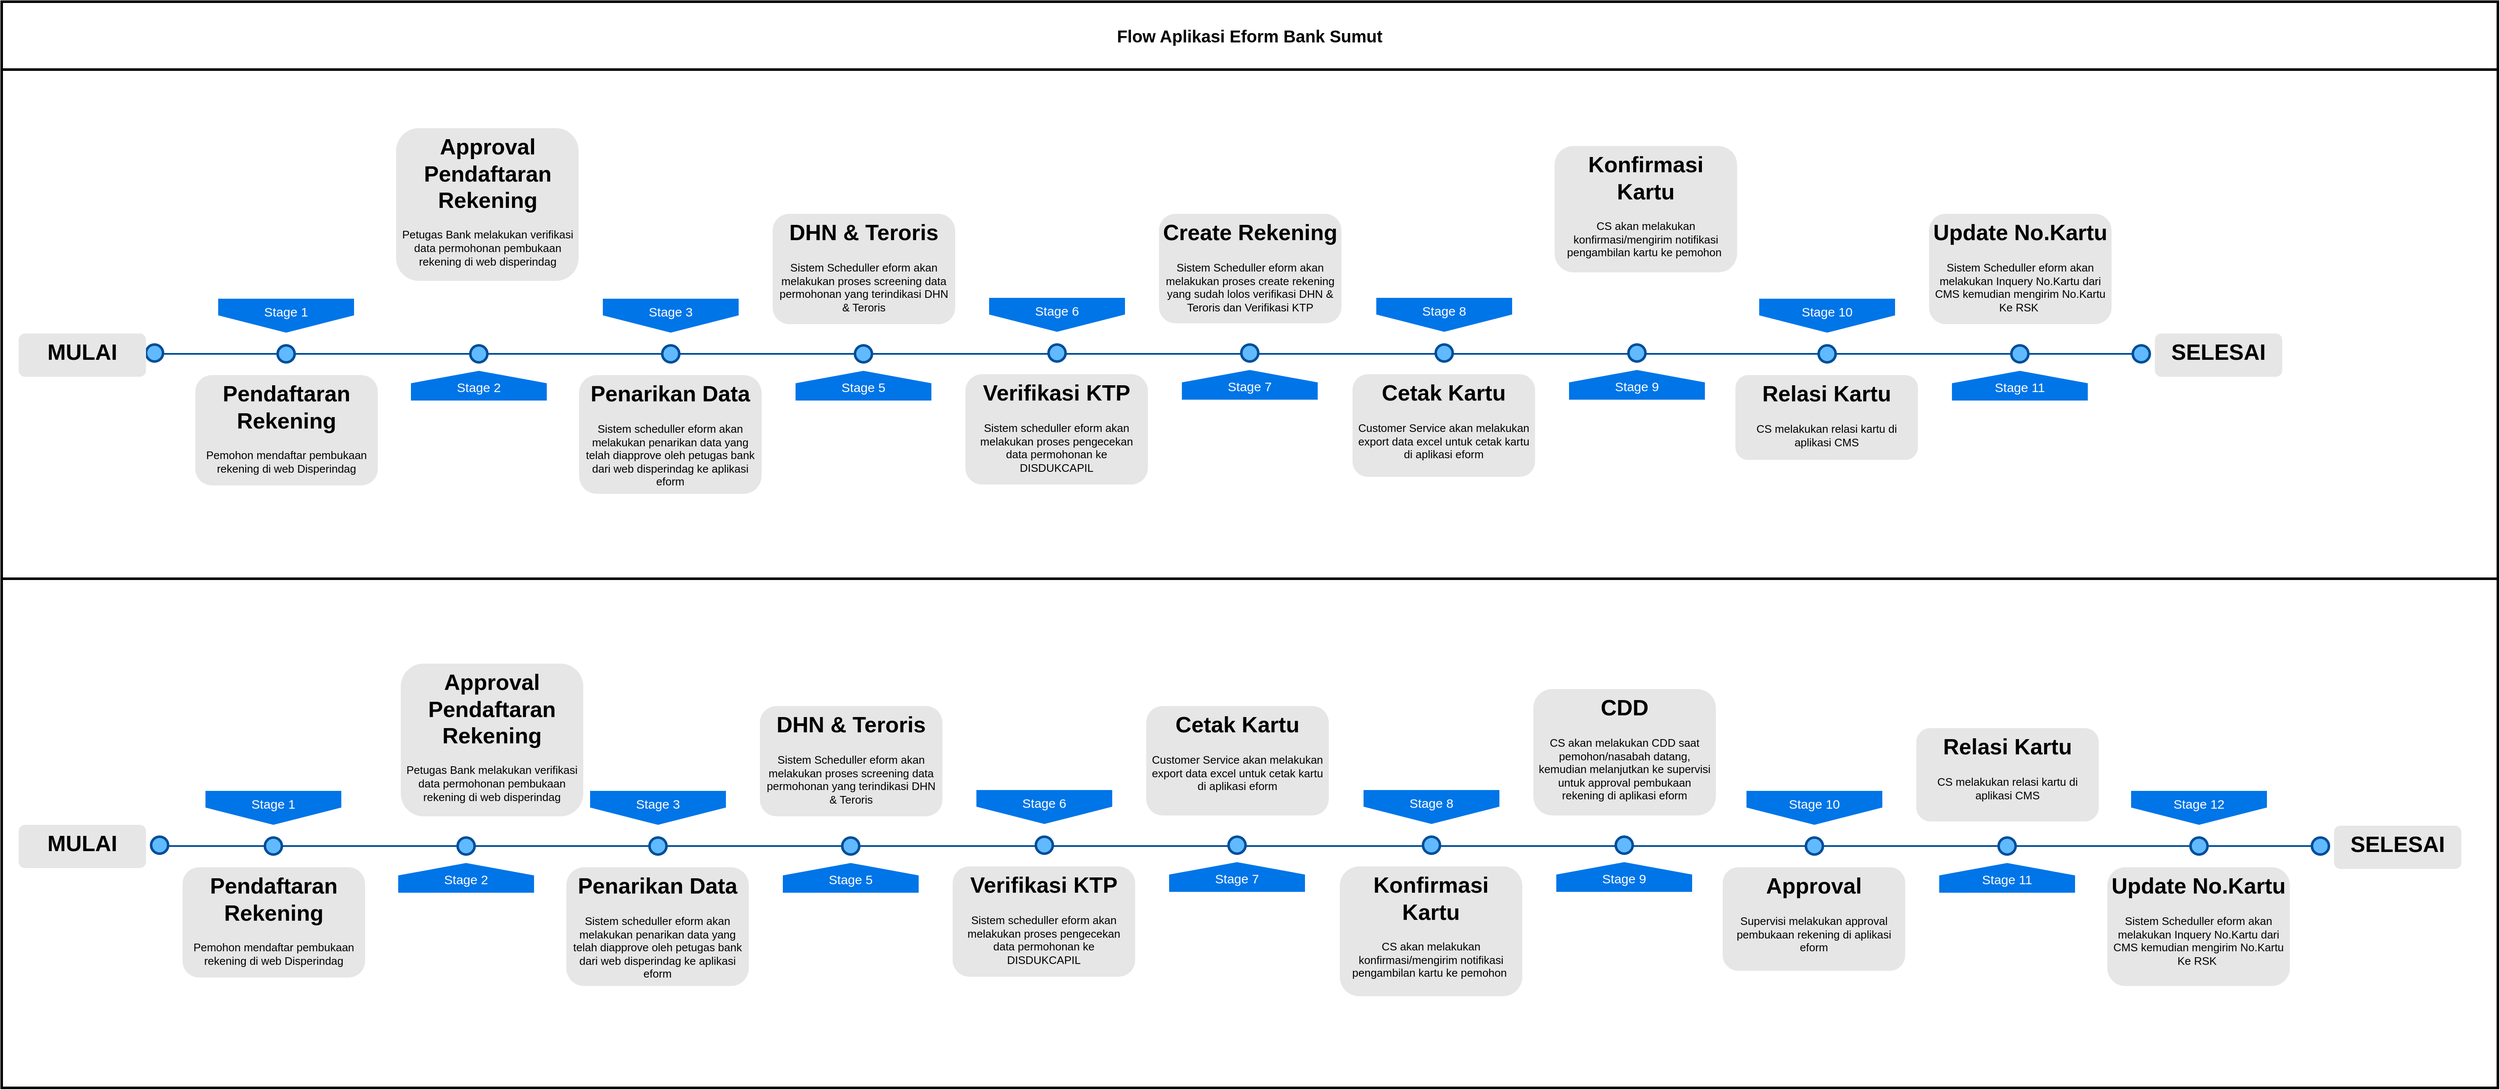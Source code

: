 <mxfile version="24.4.6" type="github">
  <diagram name="Page-1" id="82e54ff1-d628-8f03-85c4-9753963a91cd">
    <mxGraphModel dx="3614" dy="2216" grid="1" gridSize="10" guides="1" tooltips="1" connect="1" arrows="1" fold="1" page="1" pageScale="1" pageWidth="1100" pageHeight="850" background="none" math="0" shadow="0">
      <root>
        <mxCell id="0" />
        <mxCell id="1" parent="0" />
        <mxCell id="F7tV-mpWZa9fraZC_7Pp-73" value="" style="shape=table;startSize=0;container=1;collapsible=0;childLayout=tableLayout;movable=1;resizable=1;rotatable=1;deletable=1;editable=1;locked=0;connectable=1;gradientColor=none;swimlaneFillColor=none;strokeWidth=3;" vertex="1" parent="1">
          <mxGeometry width="2940" height="1280" as="geometry" />
        </mxCell>
        <mxCell id="F7tV-mpWZa9fraZC_7Pp-74" value="" style="shape=tableRow;horizontal=0;startSize=0;swimlaneHead=0;swimlaneBody=0;strokeColor=inherit;top=0;left=0;bottom=0;right=0;collapsible=0;dropTarget=0;fillColor=none;points=[[0,0.5],[1,0.5]];portConstraint=eastwest;" vertex="1" parent="F7tV-mpWZa9fraZC_7Pp-73">
          <mxGeometry width="2940" height="80" as="geometry" />
        </mxCell>
        <mxCell id="F7tV-mpWZa9fraZC_7Pp-75" value="&lt;b&gt;&lt;font style=&quot;font-size: 20px;&quot;&gt;Flow Aplikasi Eform Bank Sumut&lt;/font&gt;&lt;/b&gt;" style="shape=partialRectangle;html=1;whiteSpace=wrap;connectable=0;strokeColor=inherit;overflow=hidden;fillColor=none;top=0;left=0;bottom=0;right=0;pointerEvents=1;" vertex="1" parent="F7tV-mpWZa9fraZC_7Pp-74">
          <mxGeometry width="2940" height="80" as="geometry">
            <mxRectangle width="2940" height="80" as="alternateBounds" />
          </mxGeometry>
        </mxCell>
        <mxCell id="F7tV-mpWZa9fraZC_7Pp-76" value="" style="shape=tableRow;horizontal=0;startSize=0;swimlaneHead=0;swimlaneBody=0;strokeColor=inherit;top=0;left=0;bottom=0;right=0;collapsible=0;dropTarget=0;fillColor=none;points=[[0,0.5],[1,0.5]];portConstraint=eastwest;" vertex="1" parent="F7tV-mpWZa9fraZC_7Pp-73">
          <mxGeometry y="80" width="2940" height="600" as="geometry" />
        </mxCell>
        <mxCell id="F7tV-mpWZa9fraZC_7Pp-77" value="" style="shape=partialRectangle;html=1;whiteSpace=wrap;connectable=0;strokeColor=inherit;overflow=hidden;fillColor=none;top=0;left=0;bottom=0;right=0;pointerEvents=1;" vertex="1" parent="F7tV-mpWZa9fraZC_7Pp-76">
          <mxGeometry width="2940" height="600" as="geometry">
            <mxRectangle width="2940" height="600" as="alternateBounds" />
          </mxGeometry>
        </mxCell>
        <mxCell id="F7tV-mpWZa9fraZC_7Pp-80" value="" style="shape=tableRow;horizontal=0;startSize=0;swimlaneHead=0;swimlaneBody=0;strokeColor=inherit;top=0;left=0;bottom=0;right=0;collapsible=0;dropTarget=0;fillColor=none;points=[[0,0.5],[1,0.5]];portConstraint=eastwest;" vertex="1" parent="F7tV-mpWZa9fraZC_7Pp-73">
          <mxGeometry y="680" width="2940" height="600" as="geometry" />
        </mxCell>
        <mxCell id="F7tV-mpWZa9fraZC_7Pp-81" value="" style="shape=partialRectangle;html=1;whiteSpace=wrap;connectable=0;strokeColor=inherit;overflow=hidden;fillColor=none;top=0;left=0;bottom=0;right=0;pointerEvents=1;movable=0;resizable=0;rotatable=0;deletable=0;editable=0;locked=1;" vertex="1" parent="F7tV-mpWZa9fraZC_7Pp-80">
          <mxGeometry width="2940" height="600" as="geometry">
            <mxRectangle width="2940" height="600" as="alternateBounds" />
          </mxGeometry>
        </mxCell>
        <mxCell id="4ec97bd9e5d20128-1" value="" style="line;strokeWidth=2;html=1;fillColor=none;fontSize=28;fontColor=#004D99;strokeColor=#004D99;" parent="1" vertex="1">
          <mxGeometry x="175" y="410" width="2350" height="10" as="geometry" />
        </mxCell>
        <mxCell id="4ec97bd9e5d20128-5" value="Stage 1" style="shape=offPageConnector;whiteSpace=wrap;html=1;fillColor=#0075E8;fontSize=15;fontColor=#FFFFFF;size=0.509;verticalAlign=top;strokeColor=none;" parent="1" vertex="1">
          <mxGeometry x="255" y="350" width="160" height="40" as="geometry" />
        </mxCell>
        <mxCell id="4ec97bd9e5d20128-6" value="&lt;span&gt;Stage 3&lt;/span&gt;" style="shape=offPageConnector;whiteSpace=wrap;html=1;fillColor=#0075E8;fontSize=15;fontColor=#FFFFFF;size=0.509;verticalAlign=top;strokeColor=none;" parent="1" vertex="1">
          <mxGeometry x="708" y="350" width="160" height="40" as="geometry" />
        </mxCell>
        <mxCell id="4ec97bd9e5d20128-7" value="&lt;span&gt;Stage 2&lt;/span&gt;" style="shape=offPageConnector;whiteSpace=wrap;html=1;fillColor=#0075E8;fontSize=15;fontColor=#FFFFFF;size=0.418;flipV=1;verticalAlign=bottom;strokeColor=none;spacingBottom=4;" parent="1" vertex="1">
          <mxGeometry x="482" y="435" width="160" height="35" as="geometry" />
        </mxCell>
        <mxCell id="4ec97bd9e5d20128-8" value="&lt;span&gt;Stage 5&lt;/span&gt;" style="shape=offPageConnector;whiteSpace=wrap;html=1;fillColor=#0075E8;fontSize=15;fontColor=#FFFFFF;size=0.418;flipV=1;verticalAlign=bottom;strokeColor=none;spacingBottom=4;" parent="1" vertex="1">
          <mxGeometry x="935" y="435" width="160" height="35" as="geometry" />
        </mxCell>
        <mxCell id="4ec97bd9e5d20128-9" value="" style="ellipse;whiteSpace=wrap;html=1;fillColor=#61BAFF;fontSize=28;fontColor=#004D99;strokeWidth=3;strokeColor=#004D99;" parent="1" vertex="1">
          <mxGeometry x="325" y="405" width="20" height="20" as="geometry" />
        </mxCell>
        <mxCell id="4ec97bd9e5d20128-10" value="" style="ellipse;whiteSpace=wrap;html=1;fillColor=#61BAFF;fontSize=28;fontColor=#004D99;strokeWidth=3;strokeColor=#004D99;" parent="1" vertex="1">
          <mxGeometry x="552" y="405" width="20" height="20" as="geometry" />
        </mxCell>
        <mxCell id="4ec97bd9e5d20128-11" value="" style="ellipse;whiteSpace=wrap;html=1;fillColor=#61BAFF;fontSize=28;fontColor=#004D99;strokeWidth=3;strokeColor=#004D99;" parent="1" vertex="1">
          <mxGeometry x="778" y="405" width="20" height="20" as="geometry" />
        </mxCell>
        <mxCell id="4ec97bd9e5d20128-13" value="" style="ellipse;whiteSpace=wrap;html=1;fillColor=#61BAFF;fontSize=28;fontColor=#004D99;strokeWidth=3;strokeColor=#004D99;" parent="1" vertex="1">
          <mxGeometry x="1005" y="405" width="20" height="20" as="geometry" />
        </mxCell>
        <mxCell id="4ec97bd9e5d20128-14" value="&lt;h1&gt;Pendaftaran Rekening&lt;/h1&gt;&lt;p&gt;Pemohon mendaftar pembukaan rekening di web Disperindag&lt;/p&gt;" style="text;html=1;spacing=5;spacingTop=-20;whiteSpace=wrap;overflow=hidden;strokeColor=none;strokeWidth=3;fillColor=#E6E6E6;fontSize=13;fontColor=#000000;align=center;rounded=1;" parent="1" vertex="1">
          <mxGeometry x="228" y="440" width="215" height="130" as="geometry" />
        </mxCell>
        <mxCell id="4ec97bd9e5d20128-16" value="&lt;h1&gt;Approval Pendaftaran Rekening&lt;/h1&gt;&lt;p&gt;Petugas Bank melakukan verifikasi data permohonan pembukaan rekening di web disperindag&lt;/p&gt;" style="text;html=1;spacing=5;spacingTop=-20;whiteSpace=wrap;overflow=hidden;strokeColor=none;strokeWidth=3;fillColor=#E6E6E6;fontSize=13;fontColor=#000000;align=center;rounded=1;" parent="1" vertex="1">
          <mxGeometry x="464.5" y="149" width="215" height="180" as="geometry" />
        </mxCell>
        <mxCell id="4ec97bd9e5d20128-17" value="&lt;h1&gt;&amp;nbsp;Penarikan Data&amp;nbsp;&lt;/h1&gt;&lt;p&gt;Sistem scheduller eform akan melakukan penarikan data yang telah diapprove oleh petugas bank dari web disperindag ke aplikasi eform&lt;/p&gt;" style="text;html=1;spacing=5;spacingTop=-20;whiteSpace=wrap;overflow=hidden;strokeColor=none;strokeWidth=3;fillColor=#E6E6E6;fontSize=13;fontColor=#000000;align=center;rounded=1;" parent="1" vertex="1">
          <mxGeometry x="680" y="440" width="215" height="140" as="geometry" />
        </mxCell>
        <mxCell id="4ec97bd9e5d20128-18" value="&lt;h1&gt;DHN &amp;amp; Teroris&lt;/h1&gt;&lt;p&gt;Sistem Scheduller eform akan melakukan proses&amp;nbsp;screening data permohonan yang terindikasi DHN &amp;amp; Teroris&lt;/p&gt;" style="text;html=1;spacing=5;spacingTop=-20;whiteSpace=wrap;overflow=hidden;strokeColor=none;strokeWidth=3;fillColor=#E6E6E6;fontSize=13;fontColor=#000000;align=center;rounded=1;" parent="1" vertex="1">
          <mxGeometry x="908" y="250" width="215" height="130" as="geometry" />
        </mxCell>
        <mxCell id="F7tV-mpWZa9fraZC_7Pp-2" value="&lt;span&gt;Stage 6&lt;/span&gt;" style="shape=offPageConnector;whiteSpace=wrap;html=1;fillColor=#0075E8;fontSize=15;fontColor=#FFFFFF;size=0.509;verticalAlign=top;strokeColor=none;" vertex="1" parent="1">
          <mxGeometry x="1163" y="349" width="160" height="40" as="geometry" />
        </mxCell>
        <mxCell id="F7tV-mpWZa9fraZC_7Pp-3" value="&lt;span&gt;Stage 7&lt;/span&gt;" style="shape=offPageConnector;whiteSpace=wrap;html=1;fillColor=#0075E8;fontSize=15;fontColor=#FFFFFF;size=0.418;flipV=1;verticalAlign=bottom;strokeColor=none;spacingBottom=4;" vertex="1" parent="1">
          <mxGeometry x="1390" y="434" width="160" height="35" as="geometry" />
        </mxCell>
        <mxCell id="F7tV-mpWZa9fraZC_7Pp-4" value="" style="ellipse;whiteSpace=wrap;html=1;fillColor=#61BAFF;fontSize=28;fontColor=#004D99;strokeWidth=3;strokeColor=#004D99;" vertex="1" parent="1">
          <mxGeometry x="1233" y="404" width="20" height="20" as="geometry" />
        </mxCell>
        <mxCell id="F7tV-mpWZa9fraZC_7Pp-5" value="" style="ellipse;whiteSpace=wrap;html=1;fillColor=#61BAFF;fontSize=28;fontColor=#004D99;strokeWidth=3;strokeColor=#004D99;" vertex="1" parent="1">
          <mxGeometry x="1460" y="404" width="20" height="20" as="geometry" />
        </mxCell>
        <mxCell id="F7tV-mpWZa9fraZC_7Pp-6" value="&lt;h1&gt;&amp;nbsp;Verifikasi KTP&amp;nbsp;&lt;/h1&gt;&lt;p&gt;Sistem scheduller eform akan melakukan proses pengecekan data permohonan ke DISDUKCAPIL&lt;/p&gt;" style="text;html=1;spacing=5;spacingTop=-20;whiteSpace=wrap;overflow=hidden;strokeColor=none;strokeWidth=3;fillColor=#E6E6E6;fontSize=13;fontColor=#000000;align=center;rounded=1;" vertex="1" parent="1">
          <mxGeometry x="1135" y="439" width="215" height="130" as="geometry" />
        </mxCell>
        <mxCell id="F7tV-mpWZa9fraZC_7Pp-7" value="&lt;h1&gt;Create Rekening&lt;/h1&gt;&lt;p&gt;Sistem Scheduller eform akan melakukan proses create rekening yang sudah lolos verifikasi DHN &amp;amp; Teroris dan Verifikasi KTP&lt;/p&gt;" style="text;html=1;spacing=5;spacingTop=-20;whiteSpace=wrap;overflow=hidden;strokeColor=none;strokeWidth=3;fillColor=#E6E6E6;fontSize=13;fontColor=#000000;align=center;rounded=1;" vertex="1" parent="1">
          <mxGeometry x="1363" y="250" width="215" height="129" as="geometry" />
        </mxCell>
        <mxCell id="F7tV-mpWZa9fraZC_7Pp-8" value="&lt;span&gt;Stage 8&lt;/span&gt;" style="shape=offPageConnector;whiteSpace=wrap;html=1;fillColor=#0075E8;fontSize=15;fontColor=#FFFFFF;size=0.509;verticalAlign=top;strokeColor=none;" vertex="1" parent="1">
          <mxGeometry x="1619" y="349" width="160" height="40" as="geometry" />
        </mxCell>
        <mxCell id="F7tV-mpWZa9fraZC_7Pp-9" value="&lt;span&gt;Stage 9&lt;/span&gt;" style="shape=offPageConnector;whiteSpace=wrap;html=1;fillColor=#0075E8;fontSize=15;fontColor=#FFFFFF;size=0.418;flipV=1;verticalAlign=bottom;strokeColor=none;spacingBottom=4;" vertex="1" parent="1">
          <mxGeometry x="1846" y="434" width="160" height="35" as="geometry" />
        </mxCell>
        <mxCell id="F7tV-mpWZa9fraZC_7Pp-10" value="" style="ellipse;whiteSpace=wrap;html=1;fillColor=#61BAFF;fontSize=28;fontColor=#004D99;strokeWidth=3;strokeColor=#004D99;" vertex="1" parent="1">
          <mxGeometry x="1689" y="404" width="20" height="20" as="geometry" />
        </mxCell>
        <mxCell id="F7tV-mpWZa9fraZC_7Pp-11" value="" style="ellipse;whiteSpace=wrap;html=1;fillColor=#61BAFF;fontSize=28;fontColor=#004D99;strokeWidth=3;strokeColor=#004D99;" vertex="1" parent="1">
          <mxGeometry x="1916" y="404" width="20" height="20" as="geometry" />
        </mxCell>
        <mxCell id="F7tV-mpWZa9fraZC_7Pp-12" value="&lt;h1&gt;&amp;nbsp;Cetak Kartu&amp;nbsp;&lt;/h1&gt;&lt;p&gt;Customer Service akan melakukan export data excel untuk cetak kartu di aplikasi eform&lt;/p&gt;" style="text;html=1;spacing=5;spacingTop=-20;whiteSpace=wrap;overflow=hidden;strokeColor=none;strokeWidth=3;fillColor=#E6E6E6;fontSize=13;fontColor=#000000;align=center;rounded=1;" vertex="1" parent="1">
          <mxGeometry x="1591" y="439" width="215" height="121" as="geometry" />
        </mxCell>
        <mxCell id="F7tV-mpWZa9fraZC_7Pp-13" value="&lt;h1&gt;Konfirmasi Kartu&lt;/h1&gt;&lt;p&gt;CS akan melakukan konfirmasi/mengirim notifikasi pengambilan kartu ke pemohon&amp;nbsp;&lt;/p&gt;" style="text;html=1;spacing=5;spacingTop=-20;whiteSpace=wrap;overflow=hidden;strokeColor=none;strokeWidth=3;fillColor=#E6E6E6;fontSize=13;fontColor=#000000;align=center;rounded=1;" vertex="1" parent="1">
          <mxGeometry x="1829" y="170" width="215" height="149" as="geometry" />
        </mxCell>
        <mxCell id="F7tV-mpWZa9fraZC_7Pp-14" value="&lt;span&gt;Stage 10&lt;/span&gt;" style="shape=offPageConnector;whiteSpace=wrap;html=1;fillColor=#0075E8;fontSize=15;fontColor=#FFFFFF;size=0.509;verticalAlign=top;strokeColor=none;" vertex="1" parent="1">
          <mxGeometry x="2070" y="350" width="160" height="40" as="geometry" />
        </mxCell>
        <mxCell id="F7tV-mpWZa9fraZC_7Pp-15" value="&lt;span&gt;Stage 11&lt;/span&gt;" style="shape=offPageConnector;whiteSpace=wrap;html=1;fillColor=#0075E8;fontSize=15;fontColor=#FFFFFF;size=0.418;flipV=1;verticalAlign=bottom;strokeColor=none;spacingBottom=4;" vertex="1" parent="1">
          <mxGeometry x="2297" y="435" width="160" height="35" as="geometry" />
        </mxCell>
        <mxCell id="F7tV-mpWZa9fraZC_7Pp-16" value="" style="ellipse;whiteSpace=wrap;html=1;fillColor=#61BAFF;fontSize=28;fontColor=#004D99;strokeWidth=3;strokeColor=#004D99;" vertex="1" parent="1">
          <mxGeometry x="2140" y="405" width="20" height="20" as="geometry" />
        </mxCell>
        <mxCell id="F7tV-mpWZa9fraZC_7Pp-17" value="" style="ellipse;whiteSpace=wrap;html=1;fillColor=#61BAFF;fontSize=28;fontColor=#004D99;strokeWidth=3;strokeColor=#004D99;" vertex="1" parent="1">
          <mxGeometry x="2367" y="405" width="20" height="20" as="geometry" />
        </mxCell>
        <mxCell id="F7tV-mpWZa9fraZC_7Pp-18" value="&lt;h1&gt;&amp;nbsp;Relasi Kartu&amp;nbsp;&lt;/h1&gt;&lt;p&gt;CS melakukan relasi kartu di aplikasi CMS&lt;/p&gt;" style="text;html=1;spacing=5;spacingTop=-20;whiteSpace=wrap;overflow=hidden;strokeColor=none;strokeWidth=3;fillColor=#E6E6E6;fontSize=13;fontColor=#000000;align=center;rounded=1;" vertex="1" parent="1">
          <mxGeometry x="2042" y="440" width="215" height="100" as="geometry" />
        </mxCell>
        <mxCell id="F7tV-mpWZa9fraZC_7Pp-19" value="&lt;h1&gt;Update No.Kartu&lt;/h1&gt;&lt;p&gt;Sistem Scheduller eform akan melakukan Inquery No.Kartu dari CMS kemudian mengirim No.Kartu Ke RSK&amp;nbsp;&lt;/p&gt;" style="text;html=1;spacing=5;spacingTop=-20;whiteSpace=wrap;overflow=hidden;strokeColor=none;strokeWidth=3;fillColor=#E6E6E6;fontSize=13;fontColor=#000000;align=center;rounded=1;" vertex="1" parent="1">
          <mxGeometry x="2270" y="250" width="215" height="130" as="geometry" />
        </mxCell>
        <mxCell id="F7tV-mpWZa9fraZC_7Pp-20" value="&lt;h1&gt;SELESAI&lt;/h1&gt;" style="text;html=1;spacing=5;spacingTop=-20;whiteSpace=wrap;overflow=hidden;strokeColor=none;strokeWidth=3;fillColor=#E6E6E6;fontSize=13;fontColor=#000000;align=center;rounded=1;" vertex="1" parent="1">
          <mxGeometry x="2536" y="391" width="150" height="51" as="geometry" />
        </mxCell>
        <mxCell id="F7tV-mpWZa9fraZC_7Pp-21" value="" style="ellipse;whiteSpace=wrap;html=1;fillColor=#61BAFF;fontSize=28;fontColor=#004D99;strokeWidth=3;strokeColor=#004D99;" vertex="1" parent="1">
          <mxGeometry x="2510" y="405" width="20" height="20" as="geometry" />
        </mxCell>
        <mxCell id="F7tV-mpWZa9fraZC_7Pp-22" value="" style="ellipse;whiteSpace=wrap;html=1;fillColor=#61BAFF;fontSize=28;fontColor=#004D99;strokeWidth=3;strokeColor=#004D99;" vertex="1" parent="1">
          <mxGeometry x="170" y="404" width="20" height="20" as="geometry" />
        </mxCell>
        <mxCell id="F7tV-mpWZa9fraZC_7Pp-23" value="" style="line;strokeWidth=2;html=1;fillColor=none;fontSize=28;fontColor=#004D99;strokeColor=#004D99;" vertex="1" parent="1">
          <mxGeometry x="181" y="990" width="2550" height="10" as="geometry" />
        </mxCell>
        <mxCell id="F7tV-mpWZa9fraZC_7Pp-24" value="Stage 1" style="shape=offPageConnector;whiteSpace=wrap;html=1;fillColor=#0075E8;fontSize=15;fontColor=#FFFFFF;size=0.509;verticalAlign=top;strokeColor=none;" vertex="1" parent="1">
          <mxGeometry x="240" y="930" width="160" height="40" as="geometry" />
        </mxCell>
        <mxCell id="F7tV-mpWZa9fraZC_7Pp-25" value="&lt;span&gt;Stage 3&lt;/span&gt;" style="shape=offPageConnector;whiteSpace=wrap;html=1;fillColor=#0075E8;fontSize=15;fontColor=#FFFFFF;size=0.509;verticalAlign=top;strokeColor=none;" vertex="1" parent="1">
          <mxGeometry x="693" y="930" width="160" height="40" as="geometry" />
        </mxCell>
        <mxCell id="F7tV-mpWZa9fraZC_7Pp-26" value="&lt;span&gt;Stage 2&lt;/span&gt;" style="shape=offPageConnector;whiteSpace=wrap;html=1;fillColor=#0075E8;fontSize=15;fontColor=#FFFFFF;size=0.418;flipV=1;verticalAlign=bottom;strokeColor=none;spacingBottom=4;" vertex="1" parent="1">
          <mxGeometry x="467" y="1015" width="160" height="35" as="geometry" />
        </mxCell>
        <mxCell id="F7tV-mpWZa9fraZC_7Pp-27" value="&lt;span&gt;Stage 5&lt;/span&gt;" style="shape=offPageConnector;whiteSpace=wrap;html=1;fillColor=#0075E8;fontSize=15;fontColor=#FFFFFF;size=0.418;flipV=1;verticalAlign=bottom;strokeColor=none;spacingBottom=4;" vertex="1" parent="1">
          <mxGeometry x="920" y="1015" width="160" height="35" as="geometry" />
        </mxCell>
        <mxCell id="F7tV-mpWZa9fraZC_7Pp-28" value="" style="ellipse;whiteSpace=wrap;html=1;fillColor=#61BAFF;fontSize=28;fontColor=#004D99;strokeWidth=3;strokeColor=#004D99;" vertex="1" parent="1">
          <mxGeometry x="310" y="985" width="20" height="20" as="geometry" />
        </mxCell>
        <mxCell id="F7tV-mpWZa9fraZC_7Pp-29" value="" style="ellipse;whiteSpace=wrap;html=1;fillColor=#61BAFF;fontSize=28;fontColor=#004D99;strokeWidth=3;strokeColor=#004D99;" vertex="1" parent="1">
          <mxGeometry x="537" y="985" width="20" height="20" as="geometry" />
        </mxCell>
        <mxCell id="F7tV-mpWZa9fraZC_7Pp-30" value="" style="ellipse;whiteSpace=wrap;html=1;fillColor=#61BAFF;fontSize=28;fontColor=#004D99;strokeWidth=3;strokeColor=#004D99;" vertex="1" parent="1">
          <mxGeometry x="763" y="985" width="20" height="20" as="geometry" />
        </mxCell>
        <mxCell id="F7tV-mpWZa9fraZC_7Pp-31" value="" style="ellipse;whiteSpace=wrap;html=1;fillColor=#61BAFF;fontSize=28;fontColor=#004D99;strokeWidth=3;strokeColor=#004D99;" vertex="1" parent="1">
          <mxGeometry x="990" y="985" width="20" height="20" as="geometry" />
        </mxCell>
        <mxCell id="F7tV-mpWZa9fraZC_7Pp-32" value="&lt;h1&gt;Pendaftaran Rekening&lt;/h1&gt;&lt;p&gt;Pemohon mendaftar pembukaan rekening di web Disperindag&lt;/p&gt;" style="text;html=1;spacing=5;spacingTop=-20;whiteSpace=wrap;overflow=hidden;strokeColor=none;strokeWidth=3;fillColor=#E6E6E6;fontSize=13;fontColor=#000000;align=center;rounded=1;" vertex="1" parent="1">
          <mxGeometry x="213" y="1020" width="215" height="130" as="geometry" />
        </mxCell>
        <mxCell id="F7tV-mpWZa9fraZC_7Pp-33" value="&lt;h1&gt;Approval Pendaftaran Rekening&lt;/h1&gt;&lt;p&gt;Petugas Bank melakukan verifikasi data permohonan pembukaan rekening di web disperindag&lt;/p&gt;" style="text;html=1;spacing=5;spacingTop=-20;whiteSpace=wrap;overflow=hidden;strokeColor=none;strokeWidth=3;fillColor=#E6E6E6;fontSize=13;fontColor=#000000;align=center;rounded=1;" vertex="1" parent="1">
          <mxGeometry x="470" y="780" width="215" height="180" as="geometry" />
        </mxCell>
        <mxCell id="F7tV-mpWZa9fraZC_7Pp-34" value="&lt;h1&gt;&amp;nbsp;Penarikan Data&amp;nbsp;&lt;/h1&gt;&lt;p&gt;Sistem scheduller eform akan melakukan penarikan data yang telah diapprove oleh petugas bank dari web disperindag ke aplikasi eform&lt;/p&gt;" style="text;html=1;spacing=5;spacingTop=-20;whiteSpace=wrap;overflow=hidden;strokeColor=none;strokeWidth=3;fillColor=#E6E6E6;fontSize=13;fontColor=#000000;align=center;rounded=1;" vertex="1" parent="1">
          <mxGeometry x="665" y="1020" width="215" height="140" as="geometry" />
        </mxCell>
        <mxCell id="F7tV-mpWZa9fraZC_7Pp-35" value="&lt;h1&gt;DHN &amp;amp; Teroris&lt;/h1&gt;&lt;p&gt;Sistem Scheduller eform akan melakukan proses&amp;nbsp;screening data permohonan yang terindikasi DHN &amp;amp; Teroris&lt;/p&gt;" style="text;html=1;spacing=5;spacingTop=-20;whiteSpace=wrap;overflow=hidden;strokeColor=none;strokeWidth=3;fillColor=#E6E6E6;fontSize=13;fontColor=#000000;align=center;rounded=1;" vertex="1" parent="1">
          <mxGeometry x="893" y="830" width="215" height="130" as="geometry" />
        </mxCell>
        <mxCell id="F7tV-mpWZa9fraZC_7Pp-36" value="&lt;span&gt;Stage 6&lt;/span&gt;" style="shape=offPageConnector;whiteSpace=wrap;html=1;fillColor=#0075E8;fontSize=15;fontColor=#FFFFFF;size=0.509;verticalAlign=top;strokeColor=none;" vertex="1" parent="1">
          <mxGeometry x="1148" y="929" width="160" height="40" as="geometry" />
        </mxCell>
        <mxCell id="F7tV-mpWZa9fraZC_7Pp-37" value="&lt;span&gt;Stage 7&lt;/span&gt;" style="shape=offPageConnector;whiteSpace=wrap;html=1;fillColor=#0075E8;fontSize=15;fontColor=#FFFFFF;size=0.418;flipV=1;verticalAlign=bottom;strokeColor=none;spacingBottom=4;" vertex="1" parent="1">
          <mxGeometry x="1375" y="1014" width="160" height="35" as="geometry" />
        </mxCell>
        <mxCell id="F7tV-mpWZa9fraZC_7Pp-38" value="" style="ellipse;whiteSpace=wrap;html=1;fillColor=#61BAFF;fontSize=28;fontColor=#004D99;strokeWidth=3;strokeColor=#004D99;" vertex="1" parent="1">
          <mxGeometry x="1218" y="984" width="20" height="20" as="geometry" />
        </mxCell>
        <mxCell id="F7tV-mpWZa9fraZC_7Pp-39" value="" style="ellipse;whiteSpace=wrap;html=1;fillColor=#61BAFF;fontSize=28;fontColor=#004D99;strokeWidth=3;strokeColor=#004D99;" vertex="1" parent="1">
          <mxGeometry x="1445" y="984" width="20" height="20" as="geometry" />
        </mxCell>
        <mxCell id="F7tV-mpWZa9fraZC_7Pp-40" value="&lt;h1&gt;&amp;nbsp;Verifikasi KTP&amp;nbsp;&lt;/h1&gt;&lt;p&gt;Sistem scheduller eform akan melakukan proses pengecekan data permohonan ke DISDUKCAPIL&lt;/p&gt;" style="text;html=1;spacing=5;spacingTop=-20;whiteSpace=wrap;overflow=hidden;strokeColor=none;strokeWidth=3;fillColor=#E6E6E6;fontSize=13;fontColor=#000000;align=center;rounded=1;" vertex="1" parent="1">
          <mxGeometry x="1120" y="1019" width="215" height="130" as="geometry" />
        </mxCell>
        <mxCell id="F7tV-mpWZa9fraZC_7Pp-41" value="&lt;h1&gt;&amp;nbsp;Cetak Kartu&amp;nbsp;&lt;/h1&gt;&lt;h1&gt;&lt;p style=&quot;font-size: 13px; font-weight: 400;&quot;&gt;Customer Service akan melakukan export data excel untuk cetak kartu di aplikasi eform&lt;/p&gt;&lt;/h1&gt;" style="text;html=1;spacing=5;spacingTop=-20;whiteSpace=wrap;overflow=hidden;strokeColor=none;strokeWidth=3;fillColor=#E6E6E6;fontSize=13;fontColor=#000000;align=center;rounded=1;" vertex="1" parent="1">
          <mxGeometry x="1348" y="830" width="215" height="129" as="geometry" />
        </mxCell>
        <mxCell id="F7tV-mpWZa9fraZC_7Pp-42" value="&lt;span&gt;Stage 8&lt;/span&gt;" style="shape=offPageConnector;whiteSpace=wrap;html=1;fillColor=#0075E8;fontSize=15;fontColor=#FFFFFF;size=0.509;verticalAlign=top;strokeColor=none;" vertex="1" parent="1">
          <mxGeometry x="1604" y="929" width="160" height="40" as="geometry" />
        </mxCell>
        <mxCell id="F7tV-mpWZa9fraZC_7Pp-43" value="&lt;span&gt;Stage 9&lt;/span&gt;" style="shape=offPageConnector;whiteSpace=wrap;html=1;fillColor=#0075E8;fontSize=15;fontColor=#FFFFFF;size=0.418;flipV=1;verticalAlign=bottom;strokeColor=none;spacingBottom=4;" vertex="1" parent="1">
          <mxGeometry x="1831" y="1014" width="160" height="35" as="geometry" />
        </mxCell>
        <mxCell id="F7tV-mpWZa9fraZC_7Pp-44" value="" style="ellipse;whiteSpace=wrap;html=1;fillColor=#61BAFF;fontSize=28;fontColor=#004D99;strokeWidth=3;strokeColor=#004D99;" vertex="1" parent="1">
          <mxGeometry x="1674" y="984" width="20" height="20" as="geometry" />
        </mxCell>
        <mxCell id="F7tV-mpWZa9fraZC_7Pp-45" value="" style="ellipse;whiteSpace=wrap;html=1;fillColor=#61BAFF;fontSize=28;fontColor=#004D99;strokeWidth=3;strokeColor=#004D99;" vertex="1" parent="1">
          <mxGeometry x="1901" y="984" width="20" height="20" as="geometry" />
        </mxCell>
        <mxCell id="F7tV-mpWZa9fraZC_7Pp-46" value="&lt;h1&gt;Konfirmasi Kartu&lt;/h1&gt;&lt;h1&gt;&lt;p style=&quot;font-size: 13px; font-weight: 400;&quot;&gt;CS akan melakukan konfirmasi/mengirim notifikasi pengambilan kartu ke pemohon&amp;nbsp;&lt;/p&gt;&lt;/h1&gt;" style="text;html=1;spacing=5;spacingTop=-20;whiteSpace=wrap;overflow=hidden;strokeColor=none;strokeWidth=3;fillColor=#E6E6E6;fontSize=13;fontColor=#000000;align=center;rounded=1;" vertex="1" parent="1">
          <mxGeometry x="1576" y="1019" width="215" height="153" as="geometry" />
        </mxCell>
        <mxCell id="F7tV-mpWZa9fraZC_7Pp-47" value="&lt;h1&gt;CDD&lt;/h1&gt;&lt;p&gt;CS akan melakukan CDD saat pemohon/nasabah datang, kemudian melanjutkan ke supervisi untuk approval pembukaan rekening di aplikasi eform&lt;/p&gt;" style="text;html=1;spacing=5;spacingTop=-20;whiteSpace=wrap;overflow=hidden;strokeColor=none;strokeWidth=3;fillColor=#E6E6E6;fontSize=13;fontColor=#000000;align=center;rounded=1;" vertex="1" parent="1">
          <mxGeometry x="1804" y="810" width="215" height="149" as="geometry" />
        </mxCell>
        <mxCell id="F7tV-mpWZa9fraZC_7Pp-48" value="&lt;span&gt;Stage 10&lt;/span&gt;" style="shape=offPageConnector;whiteSpace=wrap;html=1;fillColor=#0075E8;fontSize=15;fontColor=#FFFFFF;size=0.509;verticalAlign=top;strokeColor=none;" vertex="1" parent="1">
          <mxGeometry x="2055" y="930" width="160" height="40" as="geometry" />
        </mxCell>
        <mxCell id="F7tV-mpWZa9fraZC_7Pp-49" value="&lt;span&gt;Stage 11&lt;/span&gt;" style="shape=offPageConnector;whiteSpace=wrap;html=1;fillColor=#0075E8;fontSize=15;fontColor=#FFFFFF;size=0.418;flipV=1;verticalAlign=bottom;strokeColor=none;spacingBottom=4;" vertex="1" parent="1">
          <mxGeometry x="2282" y="1015" width="160" height="35" as="geometry" />
        </mxCell>
        <mxCell id="F7tV-mpWZa9fraZC_7Pp-50" value="" style="ellipse;whiteSpace=wrap;html=1;fillColor=#61BAFF;fontSize=28;fontColor=#004D99;strokeWidth=3;strokeColor=#004D99;" vertex="1" parent="1">
          <mxGeometry x="2125" y="985" width="20" height="20" as="geometry" />
        </mxCell>
        <mxCell id="F7tV-mpWZa9fraZC_7Pp-51" value="" style="ellipse;whiteSpace=wrap;html=1;fillColor=#61BAFF;fontSize=28;fontColor=#004D99;strokeWidth=3;strokeColor=#004D99;" vertex="1" parent="1">
          <mxGeometry x="2352" y="985" width="20" height="20" as="geometry" />
        </mxCell>
        <mxCell id="F7tV-mpWZa9fraZC_7Pp-52" value="&lt;h1&gt;&amp;nbsp;Approval&amp;nbsp;&lt;/h1&gt;&lt;p&gt;Supervisi melakukan approval pembukaan rekening di aplikasi eform&lt;/p&gt;" style="text;html=1;spacing=5;spacingTop=-20;whiteSpace=wrap;overflow=hidden;strokeColor=none;strokeWidth=3;fillColor=#E6E6E6;fontSize=13;fontColor=#000000;align=center;rounded=1;" vertex="1" parent="1">
          <mxGeometry x="2027" y="1020" width="215" height="122" as="geometry" />
        </mxCell>
        <mxCell id="F7tV-mpWZa9fraZC_7Pp-53" value="&lt;h1&gt;&amp;nbsp;Relasi Kartu&amp;nbsp;&lt;/h1&gt;&lt;h1&gt;&lt;p style=&quot;font-size: 13px; font-weight: 400;&quot;&gt;CS melakukan relasi kartu di aplikasi CMS&lt;/p&gt;&lt;/h1&gt;" style="text;html=1;spacing=5;spacingTop=-20;whiteSpace=wrap;overflow=hidden;strokeColor=none;strokeWidth=3;fillColor=#E6E6E6;fontSize=13;fontColor=#000000;align=center;rounded=1;" vertex="1" parent="1">
          <mxGeometry x="2255" y="856" width="215" height="110" as="geometry" />
        </mxCell>
        <mxCell id="F7tV-mpWZa9fraZC_7Pp-56" value="" style="ellipse;whiteSpace=wrap;html=1;fillColor=#61BAFF;fontSize=28;fontColor=#004D99;strokeWidth=3;strokeColor=#004D99;" vertex="1" parent="1">
          <mxGeometry x="176" y="984" width="20" height="20" as="geometry" />
        </mxCell>
        <mxCell id="F7tV-mpWZa9fraZC_7Pp-64" value="&lt;span&gt;Stage 12&lt;/span&gt;" style="shape=offPageConnector;whiteSpace=wrap;html=1;fillColor=#0075E8;fontSize=15;fontColor=#FFFFFF;size=0.509;verticalAlign=top;strokeColor=none;" vertex="1" parent="1">
          <mxGeometry x="2508" y="930" width="160" height="40" as="geometry" />
        </mxCell>
        <mxCell id="F7tV-mpWZa9fraZC_7Pp-66" value="" style="ellipse;whiteSpace=wrap;html=1;fillColor=#61BAFF;fontSize=28;fontColor=#004D99;strokeWidth=3;strokeColor=#004D99;" vertex="1" parent="1">
          <mxGeometry x="2578" y="985" width="20" height="20" as="geometry" />
        </mxCell>
        <mxCell id="F7tV-mpWZa9fraZC_7Pp-68" value="&lt;h1&gt;Update No.Kartu&lt;/h1&gt;&lt;h1&gt;&lt;p style=&quot;font-size: 13px; font-weight: 400;&quot;&gt;Sistem Scheduller eform akan melakukan Inquery No.Kartu dari CMS kemudian mengirim No.Kartu Ke RSK&amp;nbsp;&lt;/p&gt;&lt;/h1&gt;" style="text;html=1;spacing=5;spacingTop=-20;whiteSpace=wrap;overflow=hidden;strokeColor=none;strokeWidth=3;fillColor=#E6E6E6;fontSize=13;fontColor=#000000;align=center;rounded=1;" vertex="1" parent="1">
          <mxGeometry x="2480" y="1020" width="215" height="140" as="geometry" />
        </mxCell>
        <mxCell id="F7tV-mpWZa9fraZC_7Pp-70" value="&lt;h1&gt;SELESAI&lt;/h1&gt;" style="text;html=1;spacing=5;spacingTop=-20;whiteSpace=wrap;overflow=hidden;strokeColor=none;strokeWidth=3;fillColor=#E6E6E6;fontSize=13;fontColor=#000000;align=center;rounded=1;" vertex="1" parent="1">
          <mxGeometry x="2747" y="971" width="150" height="51" as="geometry" />
        </mxCell>
        <mxCell id="F7tV-mpWZa9fraZC_7Pp-71" value="" style="ellipse;whiteSpace=wrap;html=1;fillColor=#61BAFF;fontSize=28;fontColor=#004D99;strokeWidth=3;strokeColor=#004D99;" vertex="1" parent="1">
          <mxGeometry x="2721" y="985" width="20" height="20" as="geometry" />
        </mxCell>
        <mxCell id="F7tV-mpWZa9fraZC_7Pp-82" value="&lt;h1&gt;MULAI&lt;/h1&gt;&lt;div&gt;&lt;br&gt;&lt;/div&gt;" style="text;html=1;spacing=5;spacingTop=-20;whiteSpace=wrap;overflow=hidden;strokeColor=none;strokeWidth=3;fillColor=#E6E6E6;fontSize=13;fontColor=#000000;align=center;rounded=1;" vertex="1" parent="1">
          <mxGeometry x="20" y="391" width="150" height="51" as="geometry" />
        </mxCell>
        <mxCell id="F7tV-mpWZa9fraZC_7Pp-83" value="&lt;h1&gt;MULAI&lt;/h1&gt;&lt;div&gt;&lt;br&gt;&lt;/div&gt;" style="text;html=1;spacing=5;spacingTop=-20;whiteSpace=wrap;overflow=hidden;strokeColor=none;strokeWidth=3;fillColor=#E6E6E6;fontSize=13;fontColor=#000000;align=center;rounded=1;" vertex="1" parent="1">
          <mxGeometry x="20" y="970" width="150" height="51" as="geometry" />
        </mxCell>
      </root>
    </mxGraphModel>
  </diagram>
</mxfile>
